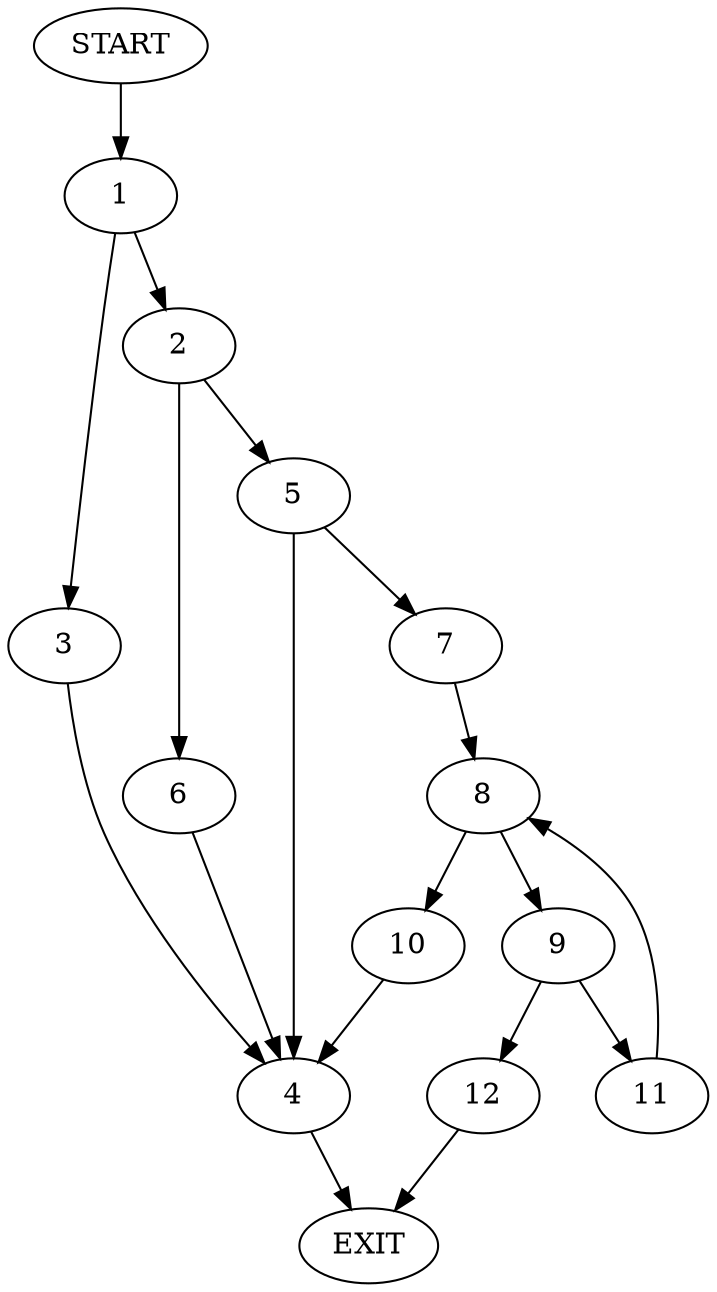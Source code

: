 digraph {
0 [label="START"]
13 [label="EXIT"]
0 -> 1
1 -> 2
1 -> 3
3 -> 4
2 -> 5
2 -> 6
4 -> 13
5 -> 7
5 -> 4
6 -> 4
7 -> 8
8 -> 9
8 -> 10
10 -> 4
9 -> 11
9 -> 12
12 -> 13
11 -> 8
}
